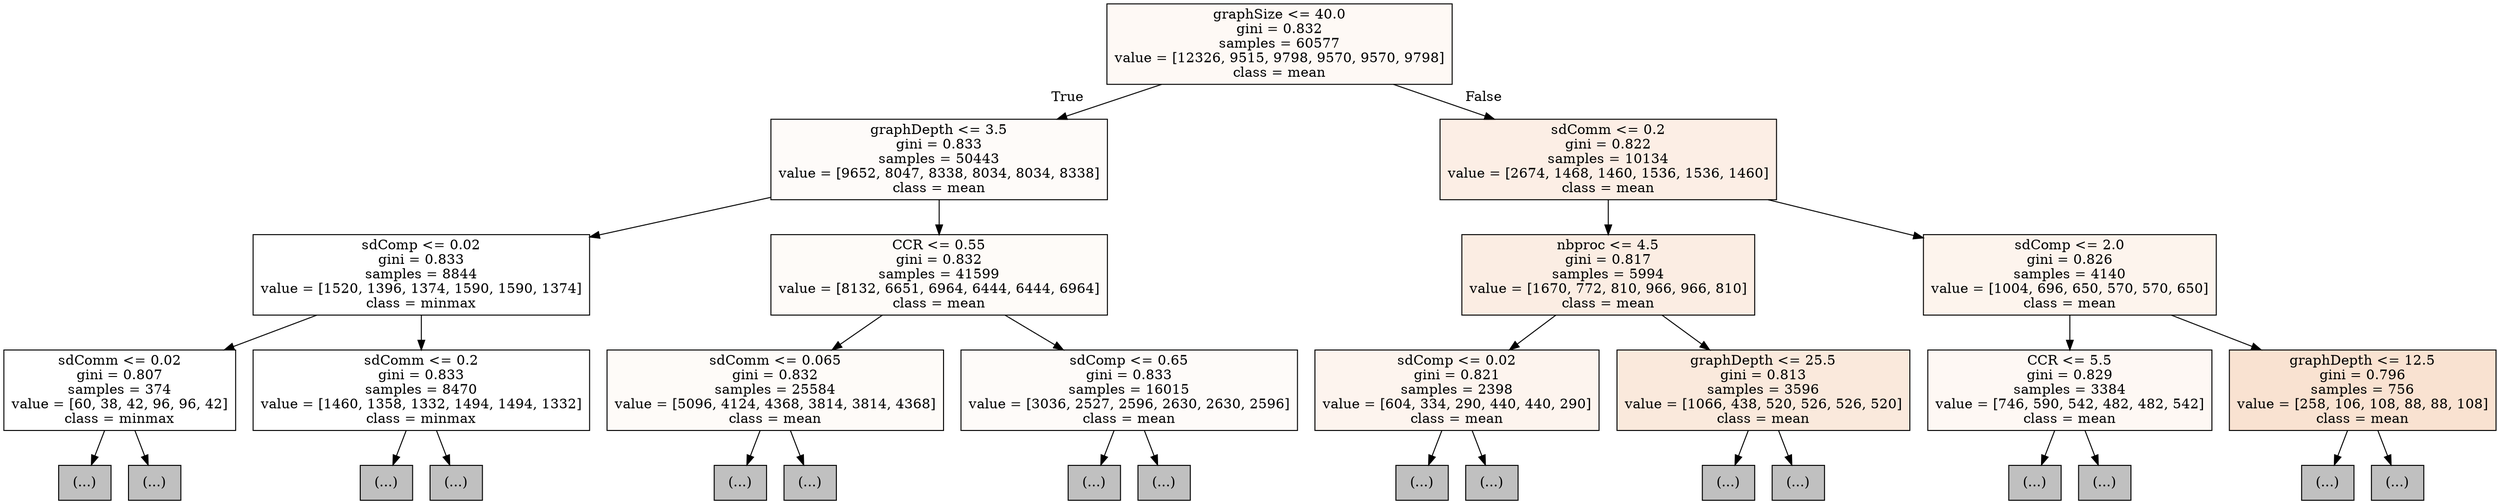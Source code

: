 digraph Tree {
node [shape=box, style="filled", color="black"] ;
0 [label="graphSize <= 40.0\ngini = 0.832\nsamples = 60577\nvalue = [12326, 9515, 9798, 9570, 9570, 9798]\nclass = mean", fillcolor="#fef9f5"] ;
1 [label="graphDepth <= 3.5\ngini = 0.833\nsamples = 50443\nvalue = [9652, 8047, 8338, 8034, 8034, 8338]\nclass = mean", fillcolor="#fefbf9"] ;
0 -> 1 [labeldistance=2.5, labelangle=45, headlabel="True"] ;
2 [label="sdComp <= 0.02\ngini = 0.833\nsamples = 8844\nvalue = [1520, 1396, 1374, 1590, 1590, 1374]\nclass = minmax", fillcolor="#ffffff"] ;
1 -> 2 ;
3 [label="sdComm <= 0.02\ngini = 0.807\nsamples = 374\nvalue = [60, 38, 42, 96, 96, 42]\nclass = minmax", fillcolor="#ffffff"] ;
2 -> 3 ;
4 [label="(...)", fillcolor="#C0C0C0"] ;
3 -> 4 ;
7 [label="(...)", fillcolor="#C0C0C0"] ;
3 -> 7 ;
14 [label="sdComm <= 0.2\ngini = 0.833\nsamples = 8470\nvalue = [1460, 1358, 1332, 1494, 1494, 1332]\nclass = minmax", fillcolor="#ffffff"] ;
2 -> 14 ;
15 [label="(...)", fillcolor="#C0C0C0"] ;
14 -> 15 ;
50 [label="(...)", fillcolor="#C0C0C0"] ;
14 -> 50 ;
89 [label="CCR <= 0.55\ngini = 0.832\nsamples = 41599\nvalue = [8132, 6651, 6964, 6444, 6444, 6964]\nclass = mean", fillcolor="#fefbf8"] ;
1 -> 89 ;
90 [label="sdComm <= 0.065\ngini = 0.832\nsamples = 25584\nvalue = [5096, 4124, 4368, 3814, 3814, 4368]\nclass = mean", fillcolor="#fefbf8"] ;
89 -> 90 ;
91 [label="(...)", fillcolor="#C0C0C0"] ;
90 -> 91 ;
162 [label="(...)", fillcolor="#C0C0C0"] ;
90 -> 162 ;
197 [label="sdComp <= 0.65\ngini = 0.833\nsamples = 16015\nvalue = [3036, 2527, 2596, 2630, 2630, 2596]\nclass = mean", fillcolor="#fefbf9"] ;
89 -> 197 ;
198 [label="(...)", fillcolor="#C0C0C0"] ;
197 -> 198 ;
269 [label="(...)", fillcolor="#C0C0C0"] ;
197 -> 269 ;
370 [label="sdComm <= 0.2\ngini = 0.822\nsamples = 10134\nvalue = [2674, 1468, 1460, 1536, 1536, 1460]\nclass = mean", fillcolor="#fceee5"] ;
0 -> 370 [labeldistance=2.5, labelangle=-45, headlabel="False"] ;
371 [label="nbproc <= 4.5\ngini = 0.817\nsamples = 5994\nvalue = [1670, 772, 810, 966, 966, 810]\nclass = mean", fillcolor="#fbede3"] ;
370 -> 371 ;
372 [label="sdComp <= 0.02\ngini = 0.821\nsamples = 2398\nvalue = [604, 334, 290, 440, 440, 290]\nclass = mean", fillcolor="#fdf4ee"] ;
371 -> 372 ;
373 [label="(...)", fillcolor="#C0C0C0"] ;
372 -> 373 ;
396 [label="(...)", fillcolor="#C0C0C0"] ;
372 -> 396 ;
467 [label="graphDepth <= 25.5\ngini = 0.813\nsamples = 3596\nvalue = [1066, 438, 520, 526, 526, 520]\nclass = mean", fillcolor="#fae9dc"] ;
371 -> 467 ;
468 [label="(...)", fillcolor="#C0C0C0"] ;
467 -> 468 ;
539 [label="(...)", fillcolor="#C0C0C0"] ;
467 -> 539 ;
562 [label="sdComp <= 2.0\ngini = 0.826\nsamples = 4140\nvalue = [1004, 696, 650, 570, 570, 650]\nclass = mean", fillcolor="#fdf4ed"] ;
370 -> 562 ;
563 [label="CCR <= 5.5\ngini = 0.829\nsamples = 3384\nvalue = [746, 590, 542, 482, 482, 542]\nclass = mean", fillcolor="#fef8f4"] ;
562 -> 563 ;
564 [label="(...)", fillcolor="#C0C0C0"] ;
563 -> 564 ;
659 [label="(...)", fillcolor="#C0C0C0"] ;
563 -> 659 ;
680 [label="graphDepth <= 12.5\ngini = 0.796\nsamples = 756\nvalue = [258, 106, 108, 88, 88, 108]\nclass = mean", fillcolor="#f9e2d1"] ;
562 -> 680 ;
681 [label="(...)", fillcolor="#C0C0C0"] ;
680 -> 681 ;
682 [label="(...)", fillcolor="#C0C0C0"] ;
680 -> 682 ;
}